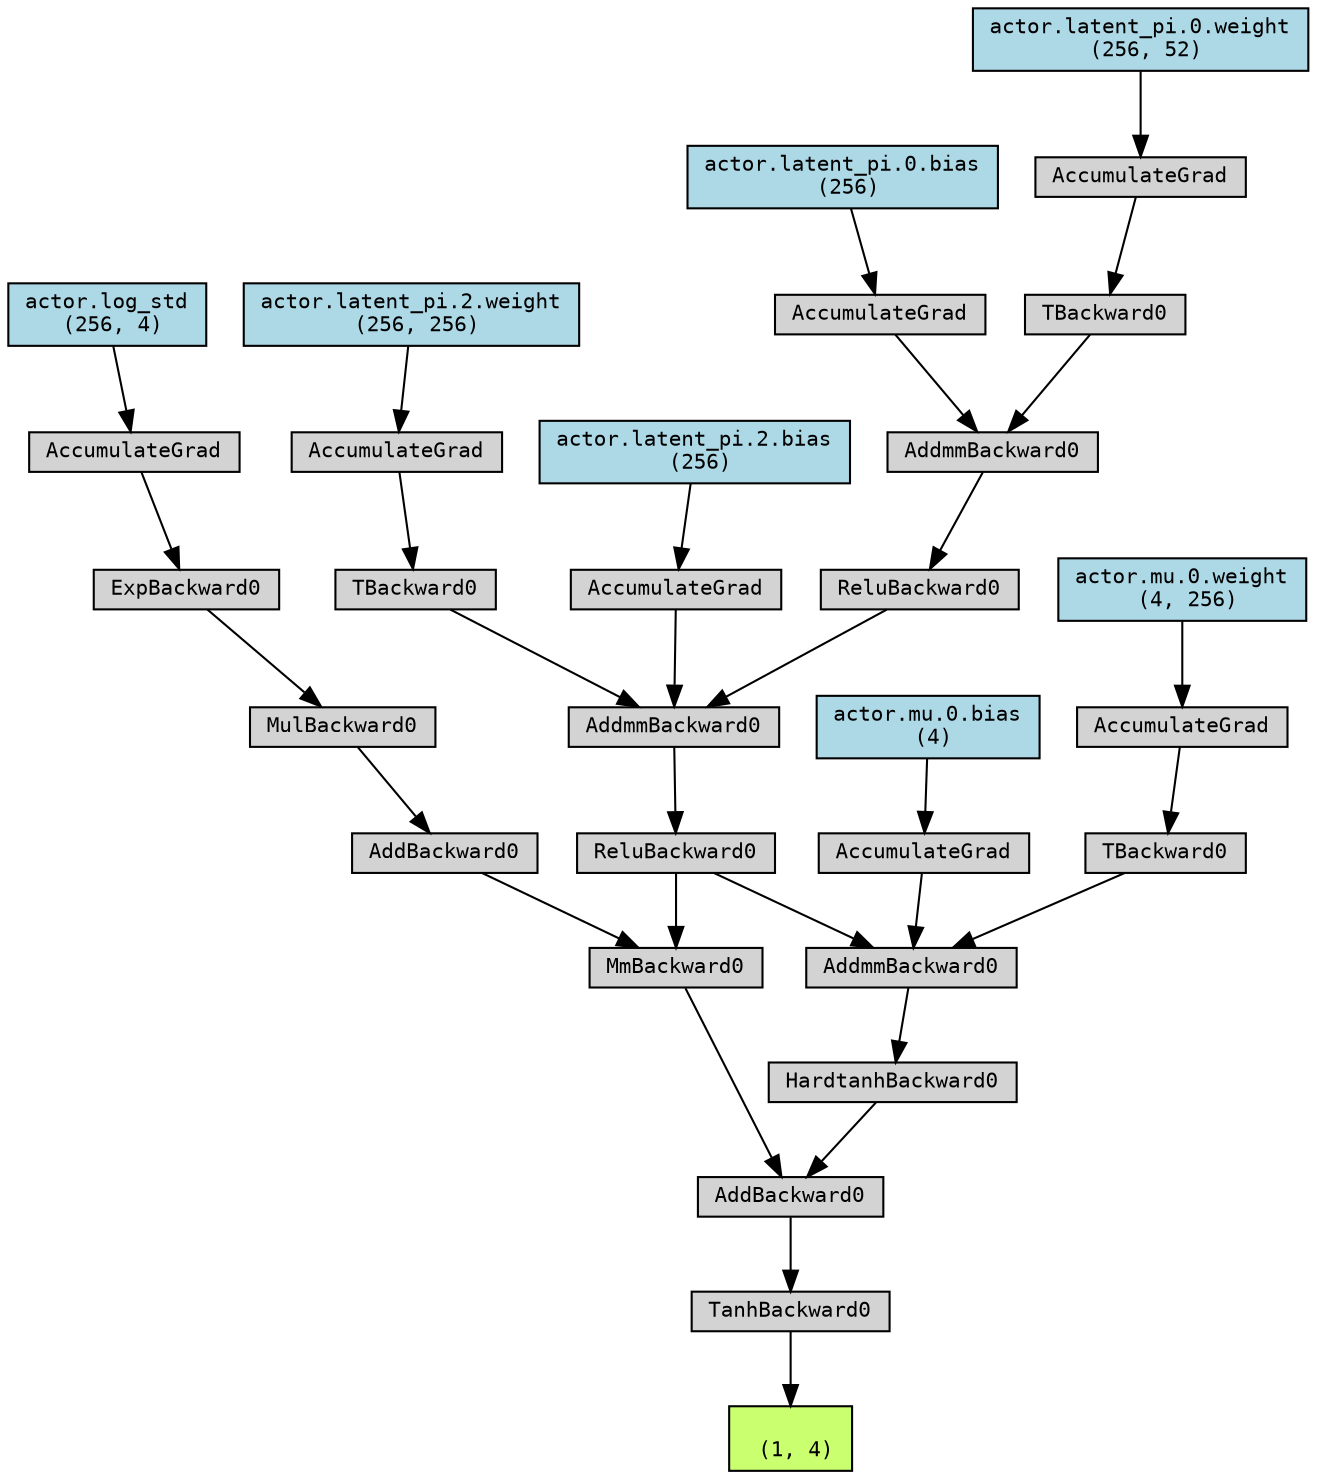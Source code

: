 digraph {
	graph [size="12,12"]
	node [align=left fontname=monospace fontsize=10 height=0.2 ranksep=0.1 shape=box style=filled]
	2941908806976 [label="
 (1, 4)" fillcolor=darkolivegreen1]
	2941919871088 [label=TanhBackward0]
	2941919873056 -> 2941919871088
	2941919873056 [label=AddBackward0]
	2941919871424 -> 2941919873056
	2941919871424 [label=HardtanhBackward0]
	2941919873200 -> 2941919871424
	2941919873200 [label=AddmmBackward0]
	2941919873152 -> 2941919873200
	2940972561200 [label="actor.mu.0.bias
 (4)" fillcolor=lightblue]
	2940972561200 -> 2941919873152
	2941919873152 [label=AccumulateGrad]
	2941919873296 -> 2941919873200
	2941919873296 [label=ReluBackward0]
	2941919874880 -> 2941919873296
	2941919874880 [label=AddmmBackward0]
	2941919874544 -> 2941919874880
	2940972558880 [label="actor.latent_pi.2.bias
 (256)" fillcolor=lightblue]
	2940972558880 -> 2941919874544
	2941919874544 [label=AccumulateGrad]
	2941919881504 -> 2941919874880
	2941919881504 [label=ReluBackward0]
	2941919871328 -> 2941919881504
	2941919871328 [label=AddmmBackward0]
	2941919879344 -> 2941919871328
	2940972561760 [label="actor.latent_pi.0.bias
 (256)" fillcolor=lightblue]
	2940972561760 -> 2941919879344
	2941919879344 [label=AccumulateGrad]
	2941919879104 -> 2941919871328
	2941919879104 [label=TBackward0]
	2941919879056 -> 2941919879104
	2940972550160 [label="actor.latent_pi.0.weight
 (256, 52)" fillcolor=lightblue]
	2940972550160 -> 2941919879056
	2941919879056 [label=AccumulateGrad]
	2941919877616 -> 2941919874880
	2941919877616 [label=TBackward0]
	2941919878912 -> 2941919877616
	2940972550560 [label="actor.latent_pi.2.weight
 (256, 256)" fillcolor=lightblue]
	2940972550560 -> 2941919878912
	2941919878912 [label=AccumulateGrad]
	2941919871280 -> 2941919873200
	2941919871280 [label=TBackward0]
	2941919871616 -> 2941919871280
	2940972558560 [label="actor.mu.0.weight
 (4, 256)" fillcolor=lightblue]
	2940972558560 -> 2941919871616
	2941919871616 [label=AccumulateGrad]
	2941919871520 -> 2941919873056
	2941919871520 [label=MmBackward0]
	2941919873296 -> 2941919871520
	2941919875024 -> 2941919871520
	2941919875024 [label=AddBackward0]
	2941919879296 -> 2941919875024
	2941919879296 [label=MulBackward0]
	2941919878816 -> 2941919879296
	2941919878816 [label=ExpBackward0]
	2941919879536 -> 2941919878816
	2940972554960 [label="actor.log_std
 (256, 4)" fillcolor=lightblue]
	2940972554960 -> 2941919879536
	2941919879536 [label=AccumulateGrad]
	2941919871088 -> 2941908806976
}
